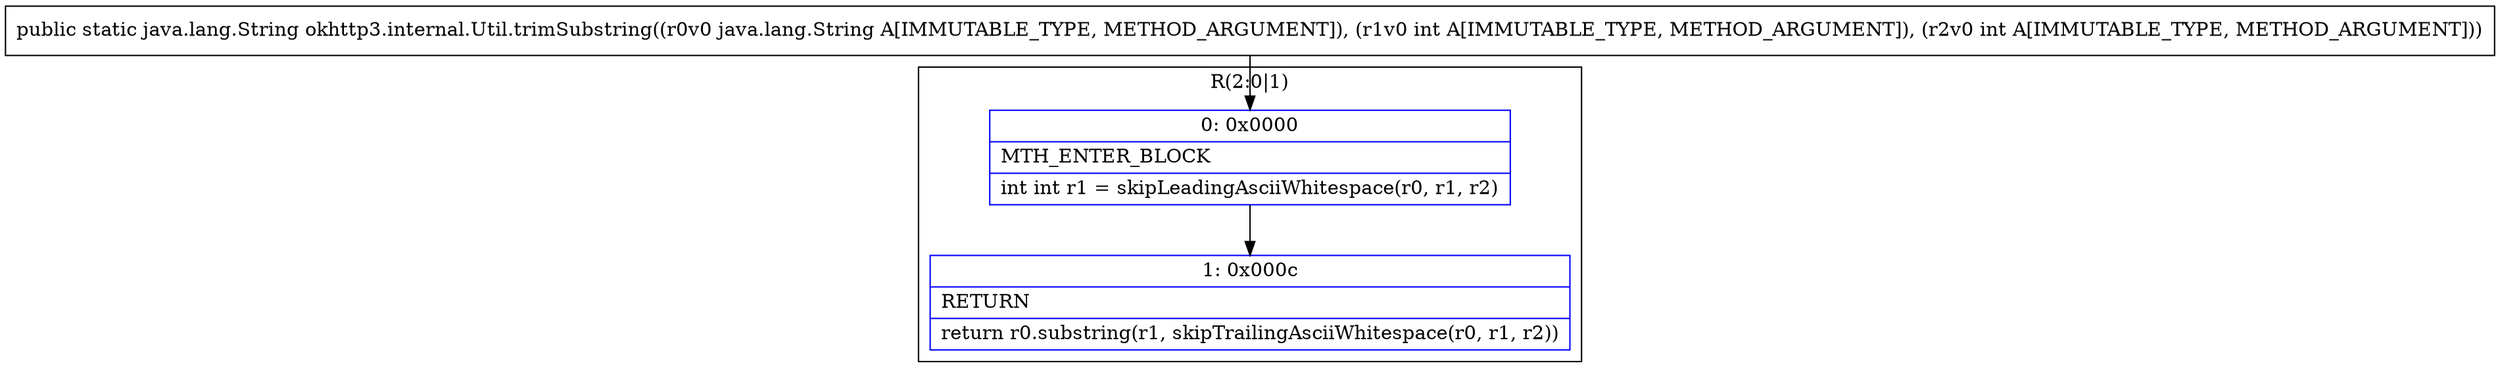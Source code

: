 digraph "CFG forokhttp3.internal.Util.trimSubstring(Ljava\/lang\/String;II)Ljava\/lang\/String;" {
subgraph cluster_Region_1513002745 {
label = "R(2:0|1)";
node [shape=record,color=blue];
Node_0 [shape=record,label="{0\:\ 0x0000|MTH_ENTER_BLOCK\l|int int r1 = skipLeadingAsciiWhitespace(r0, r1, r2)\l}"];
Node_1 [shape=record,label="{1\:\ 0x000c|RETURN\l|return r0.substring(r1, skipTrailingAsciiWhitespace(r0, r1, r2))\l}"];
}
MethodNode[shape=record,label="{public static java.lang.String okhttp3.internal.Util.trimSubstring((r0v0 java.lang.String A[IMMUTABLE_TYPE, METHOD_ARGUMENT]), (r1v0 int A[IMMUTABLE_TYPE, METHOD_ARGUMENT]), (r2v0 int A[IMMUTABLE_TYPE, METHOD_ARGUMENT])) }"];
MethodNode -> Node_0;
Node_0 -> Node_1;
}

